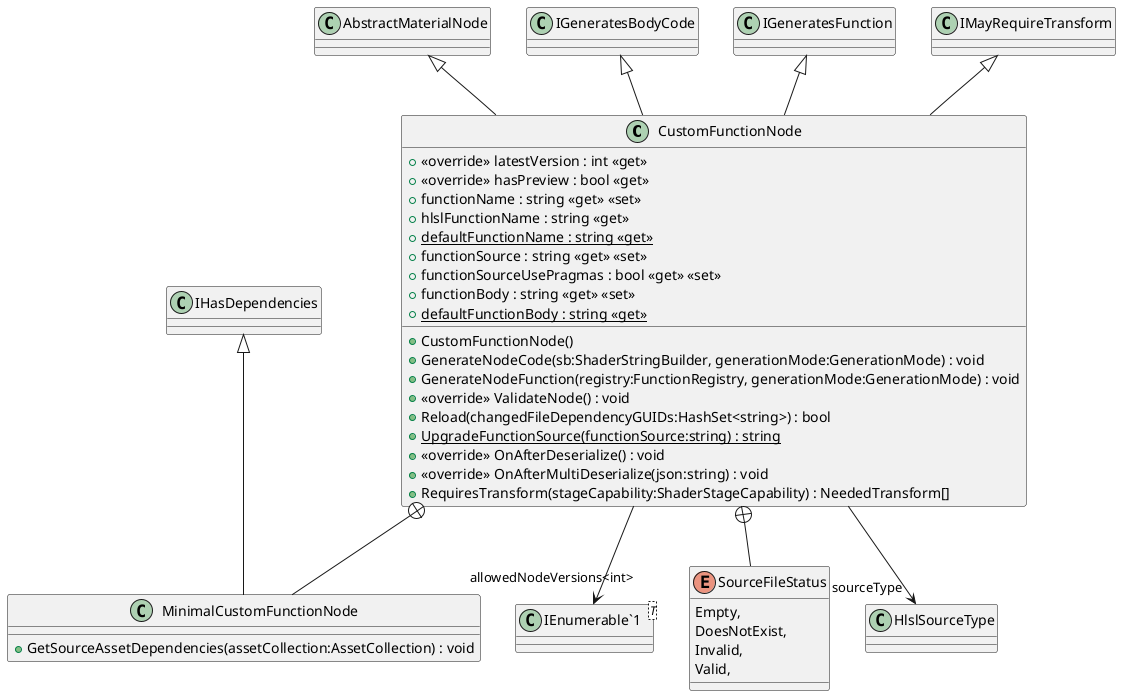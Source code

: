 @startuml
class CustomFunctionNode {
    + <<override>> latestVersion : int <<get>>
    + CustomFunctionNode()
    + <<override>> hasPreview : bool <<get>>
    + functionName : string <<get>> <<set>>
    + hlslFunctionName : string <<get>>
    + {static} defaultFunctionName : string <<get>>
    + functionSource : string <<get>> <<set>>
    + functionSourceUsePragmas : bool <<get>> <<set>>
    + functionBody : string <<get>> <<set>>
    + {static} defaultFunctionBody : string <<get>>
    + GenerateNodeCode(sb:ShaderStringBuilder, generationMode:GenerationMode) : void
    + GenerateNodeFunction(registry:FunctionRegistry, generationMode:GenerationMode) : void
    + <<override>> ValidateNode() : void
    + Reload(changedFileDependencyGUIDs:HashSet<string>) : bool
    + {static} UpgradeFunctionSource(functionSource:string) : string
    + <<override>> OnAfterDeserialize() : void
    + <<override>> OnAfterMultiDeserialize(json:string) : void
    + RequiresTransform(stageCapability:ShaderStageCapability) : NeededTransform[]
}
class "IEnumerable`1"<T> {
}
class MinimalCustomFunctionNode {
    + GetSourceAssetDependencies(assetCollection:AssetCollection) : void
}
enum SourceFileStatus {
    Empty,
    DoesNotExist,
    Invalid,
    Valid,
}
AbstractMaterialNode <|-- CustomFunctionNode
IGeneratesBodyCode <|-- CustomFunctionNode
IGeneratesFunction <|-- CustomFunctionNode
IMayRequireTransform <|-- CustomFunctionNode
CustomFunctionNode --> "allowedNodeVersions<int>" "IEnumerable`1"
CustomFunctionNode --> "sourceType" HlslSourceType
CustomFunctionNode +-- MinimalCustomFunctionNode
IHasDependencies <|-- MinimalCustomFunctionNode
CustomFunctionNode +-- SourceFileStatus
@enduml
